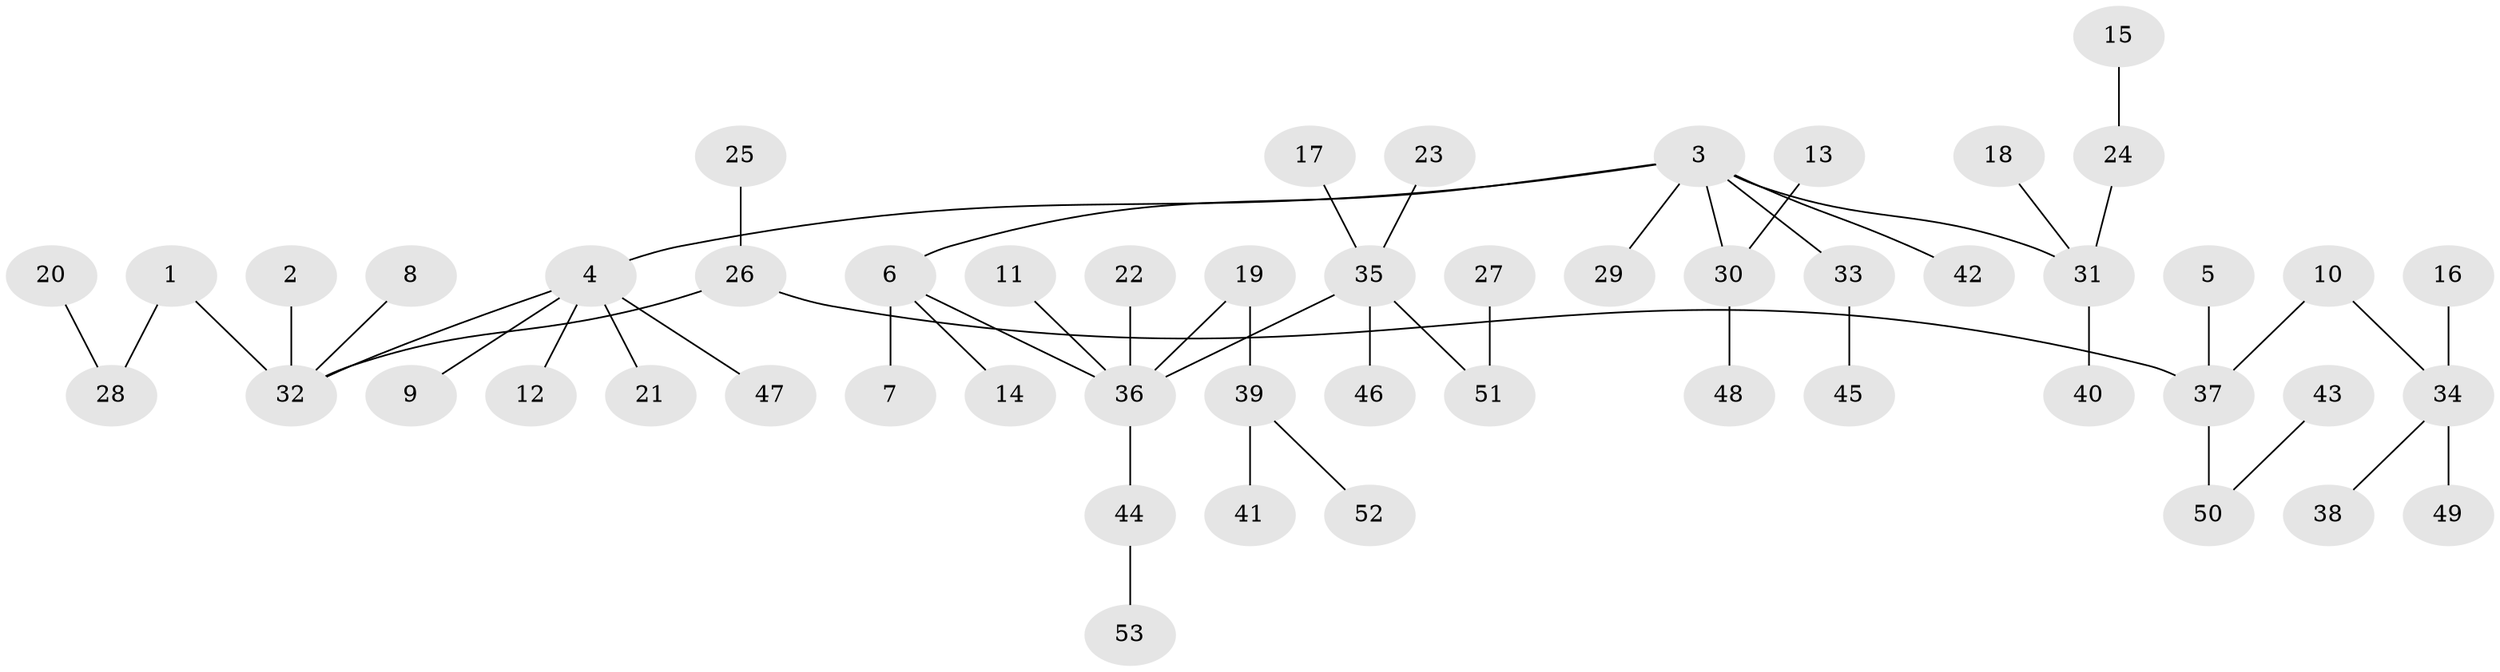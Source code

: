 // original degree distribution, {4: 0.06666666666666667, 3: 0.12380952380952381, 5: 0.02857142857142857, 7: 0.009523809523809525, 2: 0.21904761904761905, 1: 0.5238095238095238, 6: 0.02857142857142857}
// Generated by graph-tools (version 1.1) at 2025/26/03/09/25 03:26:25]
// undirected, 53 vertices, 52 edges
graph export_dot {
graph [start="1"]
  node [color=gray90,style=filled];
  1;
  2;
  3;
  4;
  5;
  6;
  7;
  8;
  9;
  10;
  11;
  12;
  13;
  14;
  15;
  16;
  17;
  18;
  19;
  20;
  21;
  22;
  23;
  24;
  25;
  26;
  27;
  28;
  29;
  30;
  31;
  32;
  33;
  34;
  35;
  36;
  37;
  38;
  39;
  40;
  41;
  42;
  43;
  44;
  45;
  46;
  47;
  48;
  49;
  50;
  51;
  52;
  53;
  1 -- 28 [weight=1.0];
  1 -- 32 [weight=1.0];
  2 -- 32 [weight=1.0];
  3 -- 4 [weight=1.0];
  3 -- 6 [weight=1.0];
  3 -- 29 [weight=1.0];
  3 -- 30 [weight=1.0];
  3 -- 31 [weight=1.0];
  3 -- 33 [weight=1.0];
  3 -- 42 [weight=1.0];
  4 -- 9 [weight=1.0];
  4 -- 12 [weight=1.0];
  4 -- 21 [weight=1.0];
  4 -- 32 [weight=1.0];
  4 -- 47 [weight=1.0];
  5 -- 37 [weight=1.0];
  6 -- 7 [weight=1.0];
  6 -- 14 [weight=1.0];
  6 -- 36 [weight=1.0];
  8 -- 32 [weight=1.0];
  10 -- 34 [weight=1.0];
  10 -- 37 [weight=1.0];
  11 -- 36 [weight=1.0];
  13 -- 30 [weight=1.0];
  15 -- 24 [weight=1.0];
  16 -- 34 [weight=1.0];
  17 -- 35 [weight=1.0];
  18 -- 31 [weight=1.0];
  19 -- 36 [weight=1.0];
  19 -- 39 [weight=1.0];
  20 -- 28 [weight=1.0];
  22 -- 36 [weight=1.0];
  23 -- 35 [weight=1.0];
  24 -- 31 [weight=1.0];
  25 -- 26 [weight=1.0];
  26 -- 32 [weight=1.0];
  26 -- 37 [weight=1.0];
  27 -- 51 [weight=1.0];
  30 -- 48 [weight=1.0];
  31 -- 40 [weight=1.0];
  33 -- 45 [weight=1.0];
  34 -- 38 [weight=1.0];
  34 -- 49 [weight=1.0];
  35 -- 36 [weight=1.0];
  35 -- 46 [weight=1.0];
  35 -- 51 [weight=1.0];
  36 -- 44 [weight=1.0];
  37 -- 50 [weight=1.0];
  39 -- 41 [weight=1.0];
  39 -- 52 [weight=1.0];
  43 -- 50 [weight=1.0];
  44 -- 53 [weight=1.0];
}

